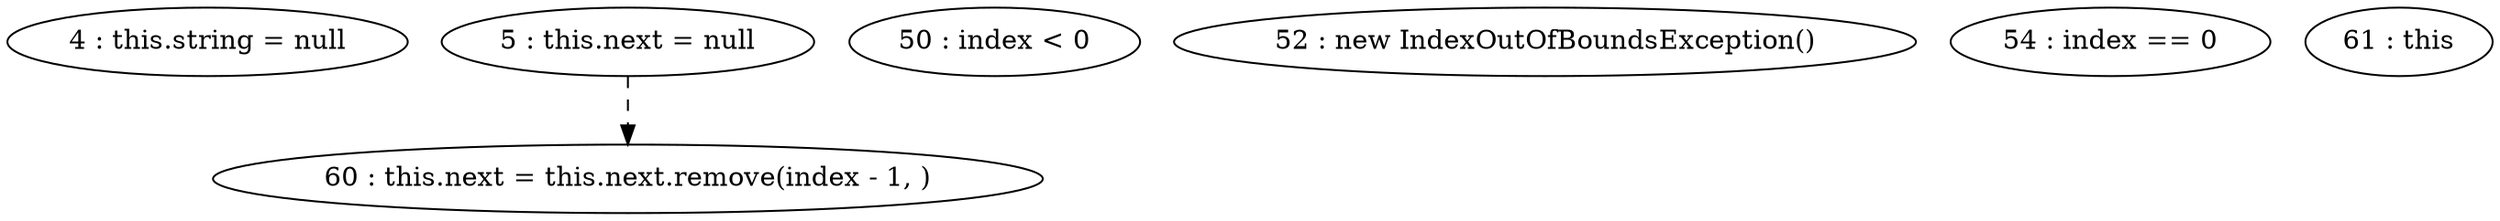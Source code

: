 digraph G {
"4 : this.string = null"
"5 : this.next = null"
"5 : this.next = null" -> "60 : this.next = this.next.remove(index - 1, )" [style=dashed]
"50 : index < 0"
"52 : new IndexOutOfBoundsException()"
"54 : index == 0"
"60 : this.next = this.next.remove(index - 1, )"
"61 : this"
}